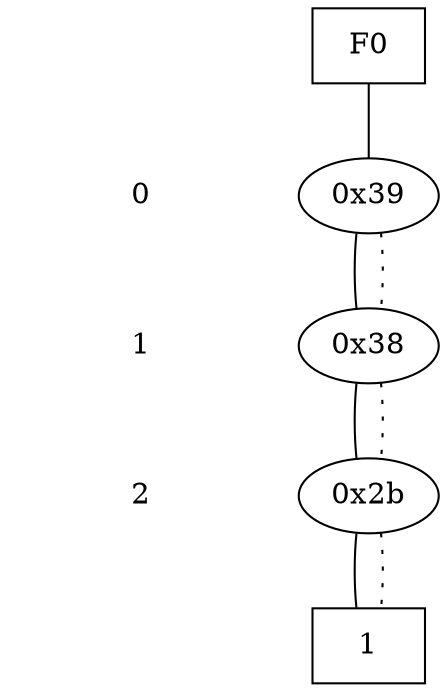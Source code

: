 digraph "DD" {
size = "7.5,10"
center = true;
edge [dir = none];
{ node [shape = plaintext];
  edge [style = invis];
  "CONST NODES" [style = invis];
" 0 " -> " 1 " -> " 2 " -> "CONST NODES"; 
}
{ rank = same; node [shape = box]; edge [style = invis];
"F0"; }
{ rank = same; " 0 ";
"0x39";
}
{ rank = same; " 1 ";
"0x38";
}
{ rank = same; " 2 ";
"0x2b";
}
{ rank = same; "CONST NODES";
{ node [shape = box]; "0x25";
}
}
"F0" -> "0x39" [style = solid];
"0x39" -> "0x38";
"0x39" -> "0x38" [style = dotted];
"0x38" -> "0x2b";
"0x38" -> "0x2b" [style = dotted];
"0x2b" -> "0x25";
"0x2b" -> "0x25" [style = dotted];
"0x25" [label = "1"];
}
